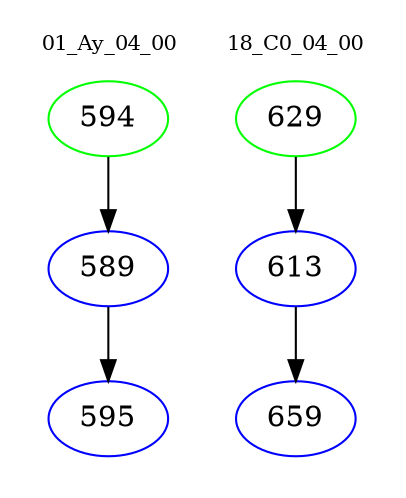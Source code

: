 digraph{
subgraph cluster_0 {
color = white
label = "01_Ay_04_00";
fontsize=10;
T0_594 [label="594", color="green"]
T0_594 -> T0_589 [color="black"]
T0_589 [label="589", color="blue"]
T0_589 -> T0_595 [color="black"]
T0_595 [label="595", color="blue"]
}
subgraph cluster_1 {
color = white
label = "18_C0_04_00";
fontsize=10;
T1_629 [label="629", color="green"]
T1_629 -> T1_613 [color="black"]
T1_613 [label="613", color="blue"]
T1_613 -> T1_659 [color="black"]
T1_659 [label="659", color="blue"]
}
}
